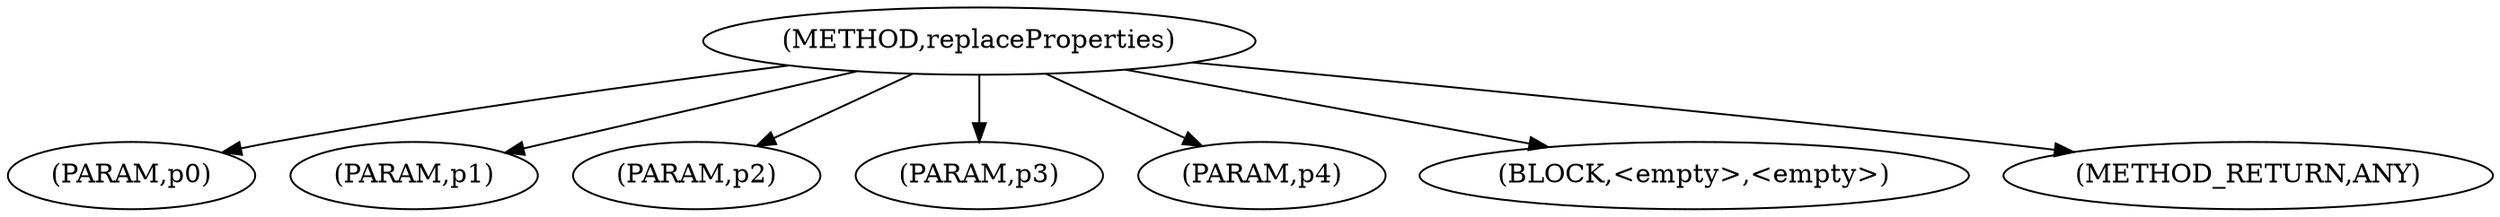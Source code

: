 digraph "replaceProperties" {  
"1076" [label = <(METHOD,replaceProperties)> ]
"1077" [label = <(PARAM,p0)> ]
"1078" [label = <(PARAM,p1)> ]
"1079" [label = <(PARAM,p2)> ]
"1080" [label = <(PARAM,p3)> ]
"1081" [label = <(PARAM,p4)> ]
"1082" [label = <(BLOCK,&lt;empty&gt;,&lt;empty&gt;)> ]
"1083" [label = <(METHOD_RETURN,ANY)> ]
  "1076" -> "1077" 
  "1076" -> "1078" 
  "1076" -> "1082" 
  "1076" -> "1079" 
  "1076" -> "1083" 
  "1076" -> "1080" 
  "1076" -> "1081" 
}
